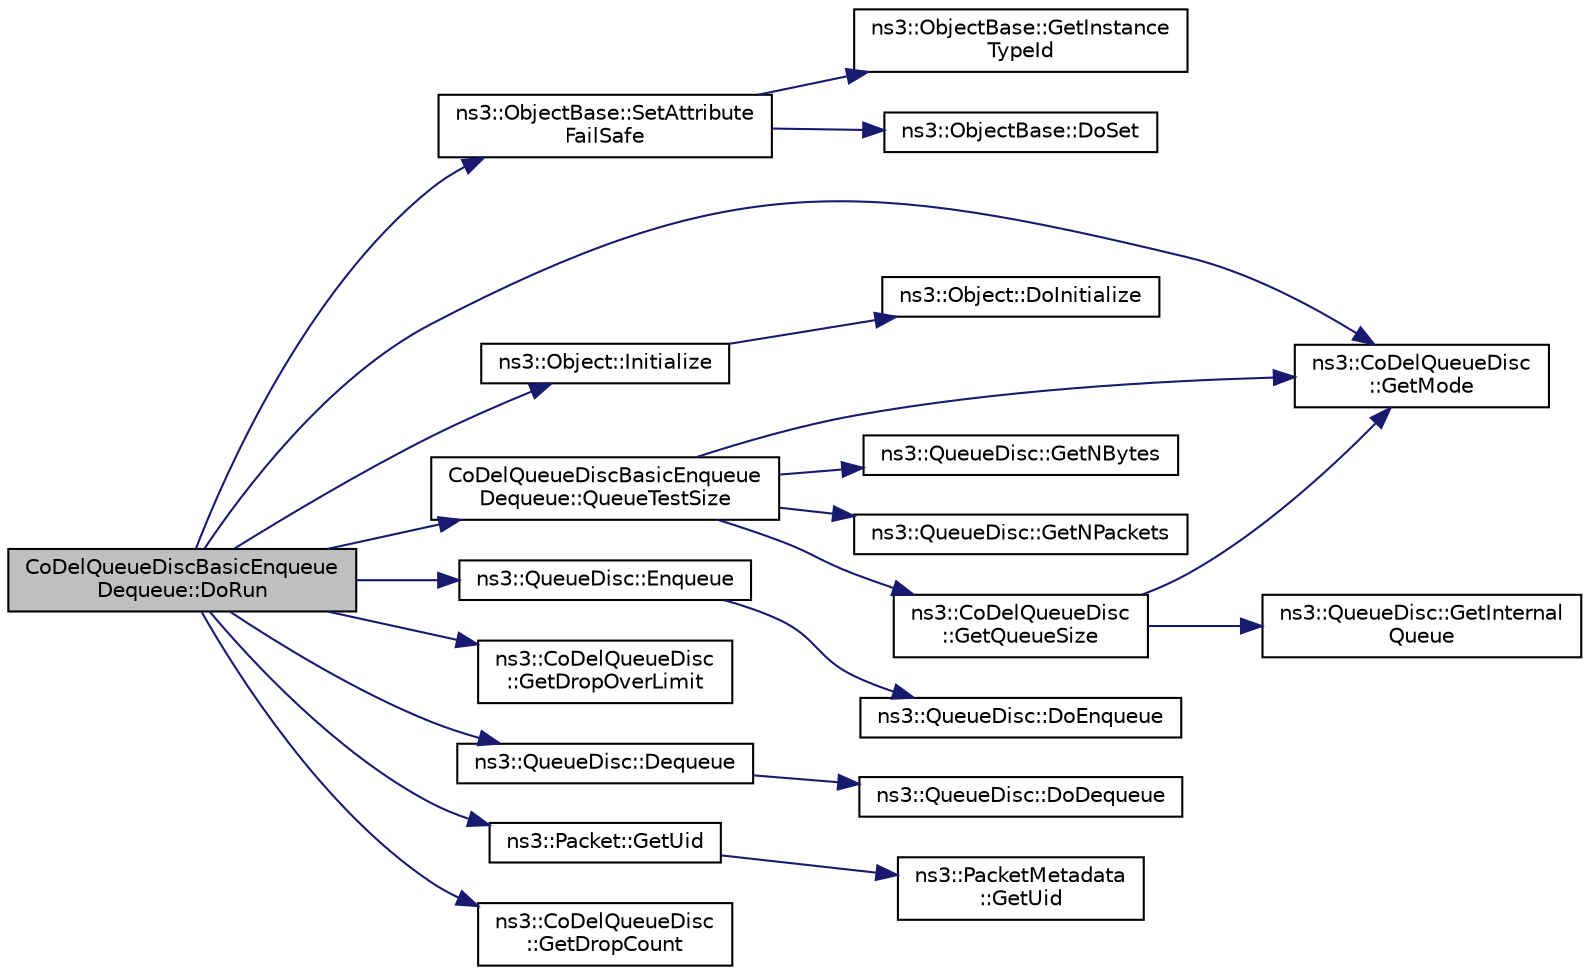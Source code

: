 digraph "CoDelQueueDiscBasicEnqueueDequeue::DoRun"
{
  edge [fontname="Helvetica",fontsize="10",labelfontname="Helvetica",labelfontsize="10"];
  node [fontname="Helvetica",fontsize="10",shape=record];
  rankdir="LR";
  Node1 [label="CoDelQueueDiscBasicEnqueue\lDequeue::DoRun",height=0.2,width=0.4,color="black", fillcolor="grey75", style="filled", fontcolor="black"];
  Node1 -> Node2 [color="midnightblue",fontsize="10",style="solid"];
  Node2 [label="ns3::ObjectBase::SetAttribute\lFailSafe",height=0.2,width=0.4,color="black", fillcolor="white", style="filled",URL="$d2/dac/classns3_1_1ObjectBase.html#aa7d333004e970f925a4ed5df275541b5"];
  Node2 -> Node3 [color="midnightblue",fontsize="10",style="solid"];
  Node3 [label="ns3::ObjectBase::GetInstance\lTypeId",height=0.2,width=0.4,color="black", fillcolor="white", style="filled",URL="$d2/dac/classns3_1_1ObjectBase.html#abe5b43a6f5b99a92a4c3122db31f06fb"];
  Node2 -> Node4 [color="midnightblue",fontsize="10",style="solid"];
  Node4 [label="ns3::ObjectBase::DoSet",height=0.2,width=0.4,color="black", fillcolor="white", style="filled",URL="$d2/dac/classns3_1_1ObjectBase.html#afe5f2f7b2fabc99aa33f9bb434e3b695"];
  Node1 -> Node5 [color="midnightblue",fontsize="10",style="solid"];
  Node5 [label="ns3::CoDelQueueDisc\l::GetMode",height=0.2,width=0.4,color="black", fillcolor="white", style="filled",URL="$de/d17/classns3_1_1CoDelQueueDisc.html#ab4e1b3733d0961c823b6fa7d2e36c0bb",tooltip="Get the operating mode of this queue disc. "];
  Node1 -> Node6 [color="midnightblue",fontsize="10",style="solid"];
  Node6 [label="ns3::Object::Initialize",height=0.2,width=0.4,color="black", fillcolor="white", style="filled",URL="$d9/d77/classns3_1_1Object.html#af4411cb29971772fcd09203474a95078"];
  Node6 -> Node7 [color="midnightblue",fontsize="10",style="solid"];
  Node7 [label="ns3::Object::DoInitialize",height=0.2,width=0.4,color="black", fillcolor="white", style="filled",URL="$d9/d77/classns3_1_1Object.html#af8482a521433409fb5c7f749398c9dbe"];
  Node1 -> Node8 [color="midnightblue",fontsize="10",style="solid"];
  Node8 [label="CoDelQueueDiscBasicEnqueue\lDequeue::QueueTestSize",height=0.2,width=0.4,color="black", fillcolor="white", style="filled",URL="$db/df4/classCoDelQueueDiscBasicEnqueueDequeue.html#abd4b321f709f67998f635c2f6567b993"];
  Node8 -> Node5 [color="midnightblue",fontsize="10",style="solid"];
  Node8 -> Node9 [color="midnightblue",fontsize="10",style="solid"];
  Node9 [label="ns3::QueueDisc::GetNBytes",height=0.2,width=0.4,color="black", fillcolor="white", style="filled",URL="$d0/d7b/classns3_1_1QueueDisc.html#ac87d3bbf7381d64808f6764bdfd812e5",tooltip="Get the amount of bytes stored by the queue disc. "];
  Node8 -> Node10 [color="midnightblue",fontsize="10",style="solid"];
  Node10 [label="ns3::QueueDisc::GetNPackets",height=0.2,width=0.4,color="black", fillcolor="white", style="filled",URL="$d0/d7b/classns3_1_1QueueDisc.html#a6ee992f32c1671512f0948fd6cc46a7e",tooltip="Get the number of packets stored by the queue disc. "];
  Node8 -> Node11 [color="midnightblue",fontsize="10",style="solid"];
  Node11 [label="ns3::CoDelQueueDisc\l::GetQueueSize",height=0.2,width=0.4,color="black", fillcolor="white", style="filled",URL="$de/d17/classns3_1_1CoDelQueueDisc.html#a2eed623615f381b9c377ed7add064953",tooltip="Get the current value of the queue in bytes or packets. "];
  Node11 -> Node5 [color="midnightblue",fontsize="10",style="solid"];
  Node11 -> Node12 [color="midnightblue",fontsize="10",style="solid"];
  Node12 [label="ns3::QueueDisc::GetInternal\lQueue",height=0.2,width=0.4,color="black", fillcolor="white", style="filled",URL="$d0/d7b/classns3_1_1QueueDisc.html#adf09b498c07c5677c26ea4b8309def74",tooltip="Get the i-th internal queue. "];
  Node1 -> Node13 [color="midnightblue",fontsize="10",style="solid"];
  Node13 [label="ns3::QueueDisc::Enqueue",height=0.2,width=0.4,color="black", fillcolor="white", style="filled",URL="$d0/d7b/classns3_1_1QueueDisc.html#af452fb01b98fed312125163f1fe85431"];
  Node13 -> Node14 [color="midnightblue",fontsize="10",style="solid"];
  Node14 [label="ns3::QueueDisc::DoEnqueue",height=0.2,width=0.4,color="black", fillcolor="white", style="filled",URL="$d0/d7b/classns3_1_1QueueDisc.html#a22d77d2ec26e6fe5476d976d9d5e3a66"];
  Node1 -> Node15 [color="midnightblue",fontsize="10",style="solid"];
  Node15 [label="ns3::CoDelQueueDisc\l::GetDropOverLimit",height=0.2,width=0.4,color="black", fillcolor="white", style="filled",URL="$de/d17/classns3_1_1CoDelQueueDisc.html#adff74bb49a41862a99f5900f54b7ee39",tooltip="Get the number of packets dropped when packets arrive at a full queue and cannot be enqueued..."];
  Node1 -> Node16 [color="midnightblue",fontsize="10",style="solid"];
  Node16 [label="ns3::QueueDisc::Dequeue",height=0.2,width=0.4,color="black", fillcolor="white", style="filled",URL="$d0/d7b/classns3_1_1QueueDisc.html#a6c13fc489822c1487f61c2289f2e3629"];
  Node16 -> Node17 [color="midnightblue",fontsize="10",style="solid"];
  Node17 [label="ns3::QueueDisc::DoDequeue",height=0.2,width=0.4,color="black", fillcolor="white", style="filled",URL="$d0/d7b/classns3_1_1QueueDisc.html#afefae1a05f45db101c2c75d67a440c63"];
  Node1 -> Node18 [color="midnightblue",fontsize="10",style="solid"];
  Node18 [label="ns3::Packet::GetUid",height=0.2,width=0.4,color="black", fillcolor="white", style="filled",URL="$dd/d7a/classns3_1_1Packet.html#a1f212c825b50e54d94f5b9ae99592e6a",tooltip="Returns the packet&#39;s Uid. "];
  Node18 -> Node19 [color="midnightblue",fontsize="10",style="solid"];
  Node19 [label="ns3::PacketMetadata\l::GetUid",height=0.2,width=0.4,color="black", fillcolor="white", style="filled",URL="$d1/db1/classns3_1_1PacketMetadata.html#a08284bf2d5d0690d16a2eee813122ede",tooltip="Get the packet Uid. "];
  Node1 -> Node20 [color="midnightblue",fontsize="10",style="solid"];
  Node20 [label="ns3::CoDelQueueDisc\l::GetDropCount",height=0.2,width=0.4,color="black", fillcolor="white", style="filled",URL="$de/d17/classns3_1_1CoDelQueueDisc.html#a8af7efb44124c9fd4699de0d71c5a58d",tooltip="Get the number of packets dropped according to CoDel algorithm. "];
}
